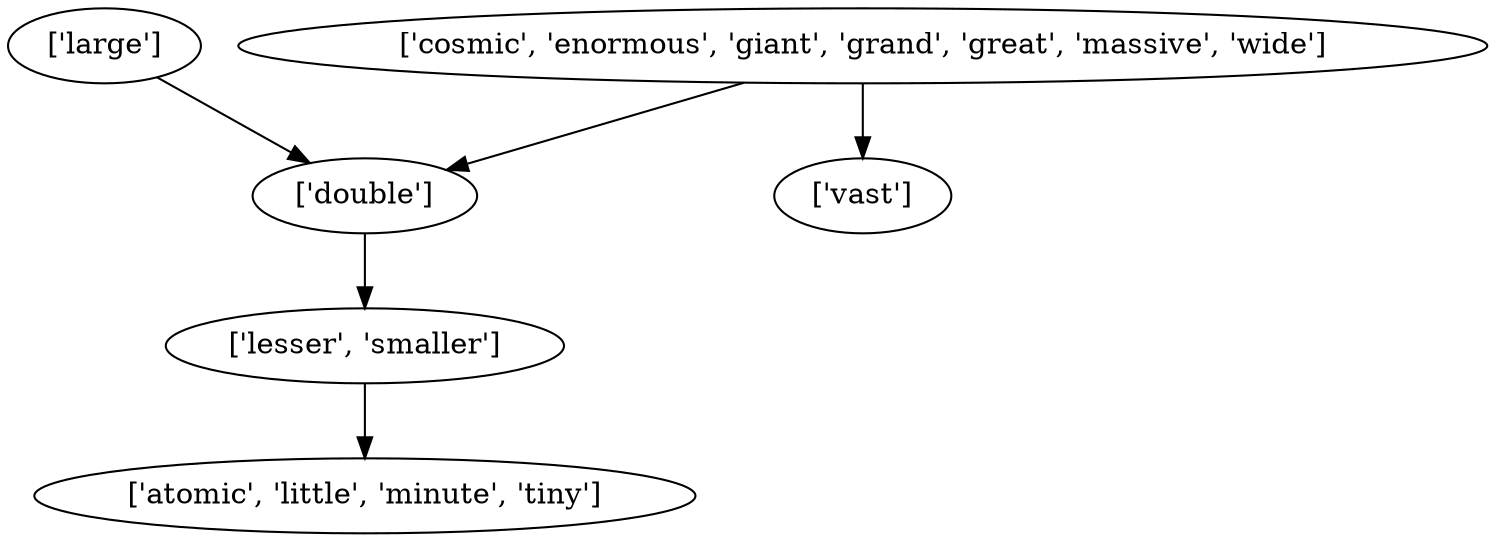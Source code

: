 strict digraph  {
	"['lesser', 'smaller']" -> "['atomic', 'little', 'minute', 'tiny']";
	"['double']" -> "['lesser', 'smaller']";
	"['cosmic', 'enormous', 'giant', 'grand', 'great', 'massive', 'wide']" -> "['double']";
	"['cosmic', 'enormous', 'giant', 'grand', 'great', 'massive', 'wide']" -> "['vast']";
	"['large']" -> "['double']";
}
